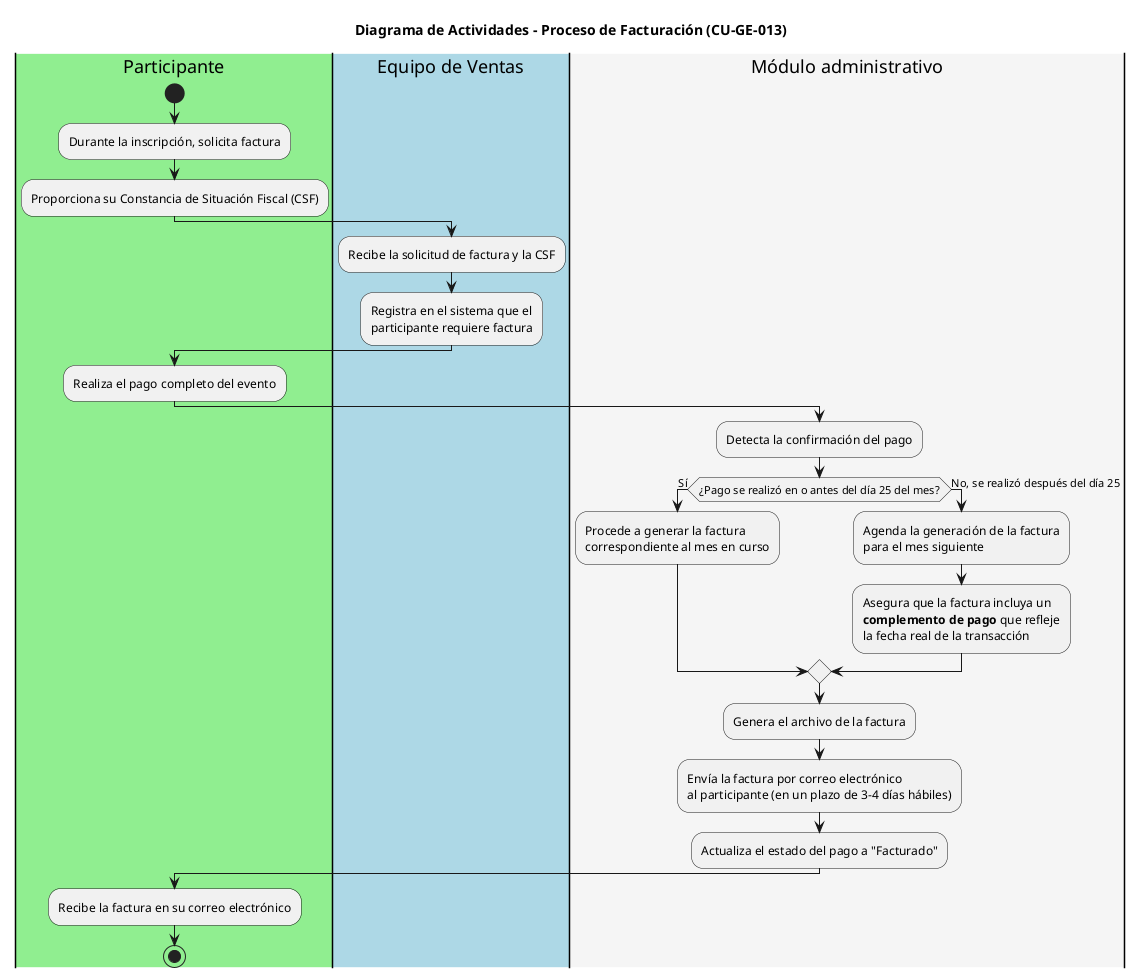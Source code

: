 @startuml
title Diagrama de Actividades - Proceso de Facturación (CU-GE-013)

|#lightgreen|Participante|
start
:Durante la inscripción, solicita factura;
:Proporciona su Constancia de Situación Fiscal (CSF);

|#lightblue|Equipo de Ventas|
:Recibe la solicitud de factura y la CSF;
:Registra en el sistema que el
participante requiere factura;

|#lightgreen|Participante|
:Realiza el pago completo del evento;

|#whitesmoke|Módulo administrativo|
:Detecta la confirmación del pago;
if (¿Pago se realizó en o antes del día 25 del mes?) then (Sí)
  :Procede a generar la factura
  correspondiente al mes en curso;
else (No, se realizó después del día 25)
  :Agenda la generación de la factura
  para el mes siguiente;
  :Asegura que la factura incluya un
  **complemento de pago** que refleje
  la fecha real de la transacción;
endif
:Genera el archivo de la factura;
:Envía la factura por correo electrónico
al participante (en un plazo de 3-4 días hábiles);
:Actualiza el estado del pago a "Facturado";

|#lightgreen|Participante|
:Recibe la factura en su correo electrónico;
stop
@enduml
